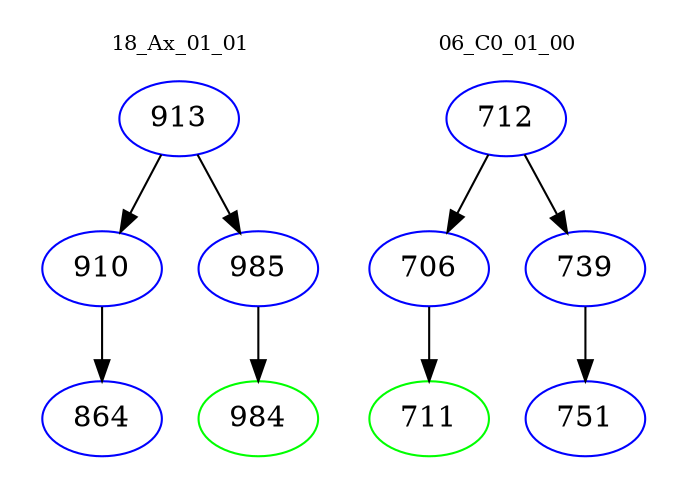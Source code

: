 digraph{
subgraph cluster_0 {
color = white
label = "18_Ax_01_01";
fontsize=10;
T0_913 [label="913", color="blue"]
T0_913 -> T0_910 [color="black"]
T0_910 [label="910", color="blue"]
T0_910 -> T0_864 [color="black"]
T0_864 [label="864", color="blue"]
T0_913 -> T0_985 [color="black"]
T0_985 [label="985", color="blue"]
T0_985 -> T0_984 [color="black"]
T0_984 [label="984", color="green"]
}
subgraph cluster_1 {
color = white
label = "06_C0_01_00";
fontsize=10;
T1_712 [label="712", color="blue"]
T1_712 -> T1_706 [color="black"]
T1_706 [label="706", color="blue"]
T1_706 -> T1_711 [color="black"]
T1_711 [label="711", color="green"]
T1_712 -> T1_739 [color="black"]
T1_739 [label="739", color="blue"]
T1_739 -> T1_751 [color="black"]
T1_751 [label="751", color="blue"]
}
}
